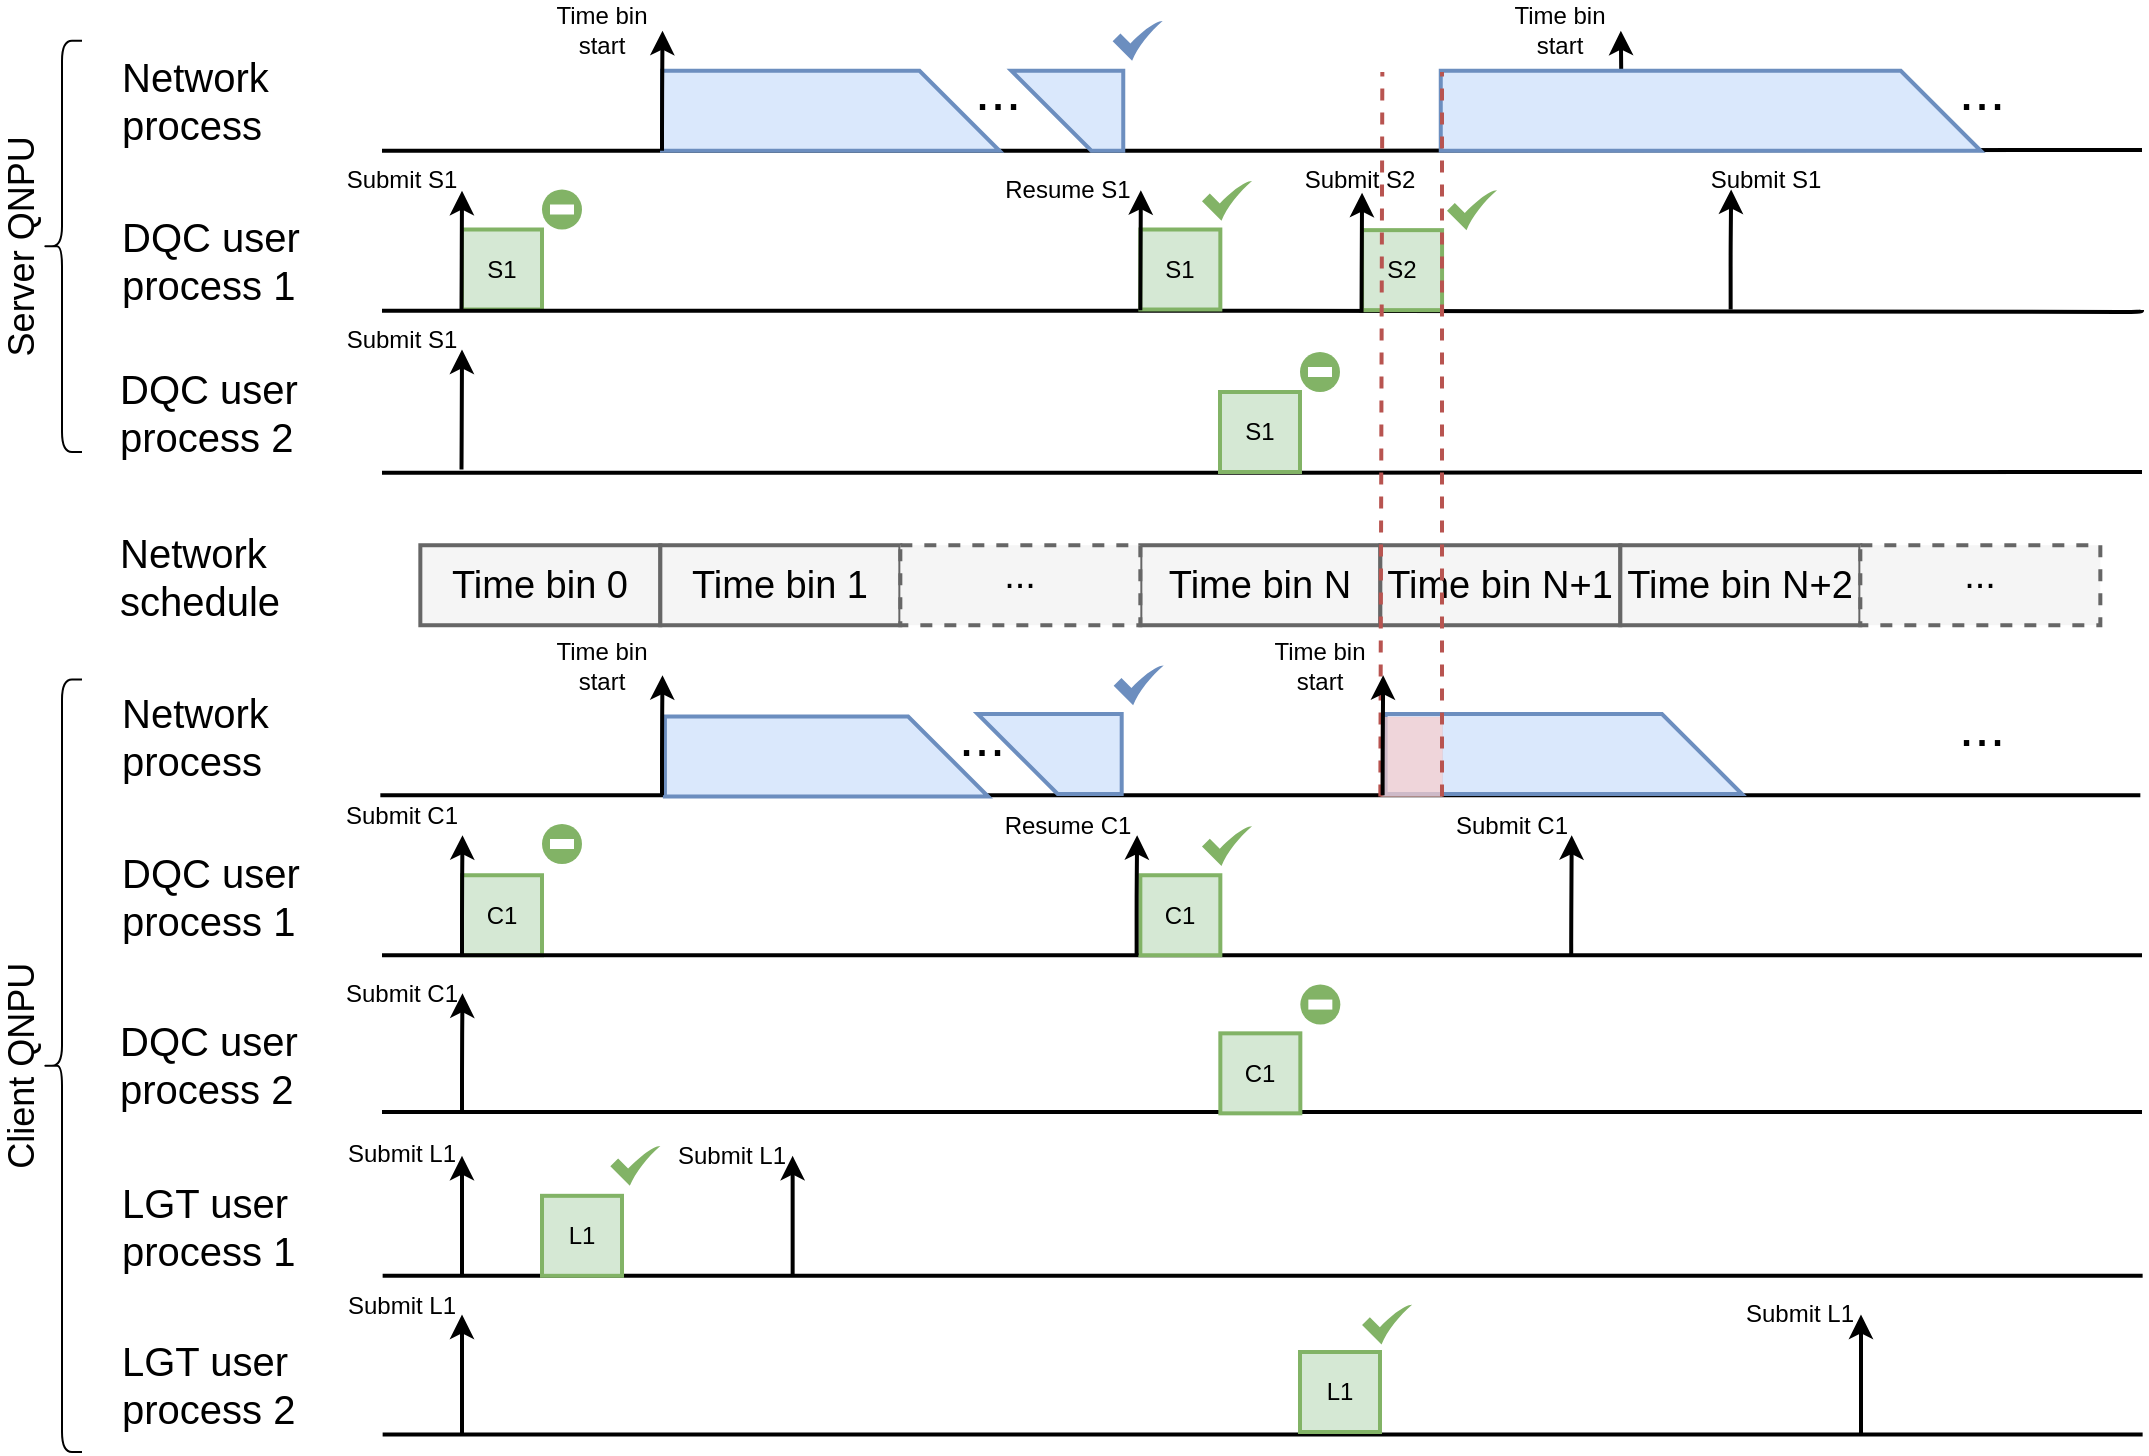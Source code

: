 <mxfile>
    <diagram id="mJ-dKqEsO_aJzeUCnxig" name="Page-1">
        <mxGraphModel dx="-2106" dy="-774" grid="1" gridSize="10" guides="1" tooltips="1" connect="1" arrows="1" fold="1" page="1" pageScale="1" pageWidth="1100" pageHeight="850" background="#ffffff" math="0" shadow="0">
            <root>
                <mxCell id="0"/>
                <mxCell id="1" parent="0"/>
                <mxCell id="398" value="C1" style="rounded=0;whiteSpace=wrap;html=1;strokeWidth=2;fillColor=#d5e8d4;strokeColor=#82b366;" parent="1" vertex="1">
                    <mxGeometry x="3580.0" y="2231.62" width="40" height="40" as="geometry"/>
                </mxCell>
                <mxCell id="399" value="Time bin 0" style="rounded=0;whiteSpace=wrap;html=1;strokeWidth=2;fillColor=#f5f5f5;strokeColor=#666666;fontFamily=Helvetica;fontSize=19;" parent="1" vertex="1">
                    <mxGeometry x="3559.17" y="2066.62" width="120" height="40" as="geometry"/>
                </mxCell>
                <mxCell id="400" value="Time bin 1" style="rounded=0;whiteSpace=wrap;html=1;strokeWidth=2;fillColor=#f5f5f5;strokeColor=#666666;fontFamily=Helvetica;fontSize=19;" parent="1" vertex="1">
                    <mxGeometry x="3679.17" y="2066.62" width="120" height="40" as="geometry"/>
                </mxCell>
                <mxCell id="401" style="edgeStyle=orthogonalEdgeStyle;rounded=1;orthogonalLoop=1;jettySize=auto;html=1;strokeWidth=2;" parent="1" edge="1">
                    <mxGeometry relative="1" as="geometry">
                        <mxPoint x="3580.25" y="2211.62" as="targetPoint"/>
                        <mxPoint x="3580.0" y="2271.62" as="sourcePoint"/>
                        <Array as="points">
                            <mxPoint x="3580" y="2242"/>
                            <mxPoint x="3580" y="2242"/>
                        </Array>
                    </mxGeometry>
                </mxCell>
                <mxCell id="402" value="Network schedule" style="text;html=1;strokeColor=none;fillColor=none;align=left;verticalAlign=middle;whiteSpace=wrap;rounded=0;fontSize=20;fontColor=#000000;fontFamily=Helvetica;spacing=0;" parent="1" vertex="1">
                    <mxGeometry x="3409.17" y="2051.62" width="100" height="60" as="geometry"/>
                </mxCell>
                <mxCell id="403" value="Network process" style="text;html=1;strokeColor=none;fillColor=none;align=left;verticalAlign=middle;whiteSpace=wrap;rounded=0;fontSize=20;fontColor=#000000;fontFamily=Helvetica;spacing=0;" parent="1" vertex="1">
                    <mxGeometry x="3410.0" y="2131.62" width="100" height="60" as="geometry"/>
                </mxCell>
                <mxCell id="404" value="DQC user process 1" style="text;html=1;strokeColor=none;fillColor=none;align=left;verticalAlign=middle;whiteSpace=wrap;rounded=0;fontSize=20;fontColor=#000000;fontFamily=Helvetica;spacing=0;" parent="1" vertex="1">
                    <mxGeometry x="3410.0" y="2211.62" width="100" height="60" as="geometry"/>
                </mxCell>
                <mxCell id="405" style="edgeStyle=orthogonalEdgeStyle;rounded=1;orthogonalLoop=1;jettySize=auto;html=1;strokeWidth=2;endArrow=none;endFill=0;" parent="1" edge="1">
                    <mxGeometry relative="1" as="geometry">
                        <mxPoint x="4419.17" y="2191.62" as="targetPoint"/>
                        <mxPoint x="3539.17" y="2191.62" as="sourcePoint"/>
                    </mxGeometry>
                </mxCell>
                <mxCell id="407" style="edgeStyle=orthogonalEdgeStyle;rounded=1;orthogonalLoop=1;jettySize=auto;html=1;strokeWidth=2;endArrow=none;endFill=0;" parent="1" edge="1">
                    <mxGeometry relative="1" as="geometry">
                        <mxPoint x="4420" y="2271.62" as="targetPoint"/>
                        <mxPoint x="3540.0" y="2271.62" as="sourcePoint"/>
                    </mxGeometry>
                </mxCell>
                <mxCell id="408" value="Time bin N" style="rounded=0;whiteSpace=wrap;html=1;strokeWidth=2;fillColor=#f5f5f5;strokeColor=#666666;fontFamily=Helvetica;fontSize=19;" parent="1" vertex="1">
                    <mxGeometry x="3919.17" y="2066.62" width="120" height="40" as="geometry"/>
                </mxCell>
                <mxCell id="409" value="Time bin N+1" style="rounded=0;whiteSpace=wrap;html=1;strokeWidth=2;fillColor=#f5f5f5;strokeColor=#666666;fontFamily=Helvetica;fontSize=19;" parent="1" vertex="1">
                    <mxGeometry x="4039.17" y="2066.62" width="120" height="40" as="geometry"/>
                </mxCell>
                <mxCell id="410" value="C1" style="rounded=0;whiteSpace=wrap;html=1;strokeWidth=2;fillColor=#d5e8d4;strokeColor=#82b366;" parent="1" vertex="1">
                    <mxGeometry x="3919.17" y="2231.62" width="40" height="40" as="geometry"/>
                </mxCell>
                <mxCell id="411" value="" style="shape=card;whiteSpace=wrap;html=1;size=100;rotation=-90;fillColor=#dae8fc;strokeColor=#6c8ebf;strokeWidth=2;" parent="1" vertex="1">
                    <mxGeometry x="3853.84" y="2134.98" width="40" height="72.01" as="geometry"/>
                </mxCell>
                <mxCell id="412" value="" style="shape=card;whiteSpace=wrap;html=1;size=100;rotation=90;fillColor=#dae8fc;strokeColor=#6c8ebf;strokeWidth=2;" parent="1" vertex="1">
                    <mxGeometry x="3742.27" y="2091.43" width="40" height="161.62" as="geometry"/>
                </mxCell>
                <mxCell id="413" value="" style="rounded=0;whiteSpace=wrap;html=1;strokeWidth=2;fillColor=#f5f5f5;strokeColor=#666666;fontFamily=Helvetica;fontSize=19;dashed=1;" parent="1" vertex="1">
                    <mxGeometry x="3799.17" y="2066.62" width="120" height="40" as="geometry"/>
                </mxCell>
                <mxCell id="414" value="..." style="text;html=1;align=center;verticalAlign=middle;whiteSpace=wrap;rounded=0;fontSize=28;" parent="1" vertex="1">
                    <mxGeometry x="3810.0" y="2146.62" width="60" height="30" as="geometry"/>
                </mxCell>
                <mxCell id="416" style="edgeStyle=orthogonalEdgeStyle;rounded=1;orthogonalLoop=1;jettySize=auto;html=1;strokeWidth=2;" parent="1" edge="1">
                    <mxGeometry relative="1" as="geometry">
                        <mxPoint x="3580.0" y="2371.91" as="targetPoint"/>
                        <mxPoint x="3580.0" y="2431.91" as="sourcePoint"/>
                    </mxGeometry>
                </mxCell>
                <mxCell id="417" value="LGT user process 1" style="text;html=1;strokeColor=none;fillColor=none;align=left;verticalAlign=middle;whiteSpace=wrap;rounded=0;fontSize=20;fontColor=#000000;fontFamily=Helvetica;spacing=0;" parent="1" vertex="1">
                    <mxGeometry x="3410.32" y="2376.91" width="100" height="60" as="geometry"/>
                </mxCell>
                <mxCell id="418" style="edgeStyle=orthogonalEdgeStyle;rounded=1;orthogonalLoop=1;jettySize=auto;html=1;strokeWidth=2;endArrow=none;endFill=0;" parent="1" edge="1">
                    <mxGeometry relative="1" as="geometry">
                        <mxPoint x="4420.32" y="2431.91" as="targetPoint"/>
                        <mxPoint x="3540.32" y="2431.91" as="sourcePoint"/>
                    </mxGeometry>
                </mxCell>
                <mxCell id="419" value="L1" style="rounded=0;whiteSpace=wrap;html=1;strokeWidth=2;fillColor=#d5e8d4;strokeColor=#82b366;" parent="1" vertex="1">
                    <mxGeometry x="3620.0" y="2391.91" width="40" height="40" as="geometry"/>
                </mxCell>
                <mxCell id="420" value="" style="group" parent="1" vertex="1" connectable="0">
                    <mxGeometry x="3620.0" y="2206" width="20" height="20" as="geometry"/>
                </mxCell>
                <mxCell id="421" value="" style="ellipse;whiteSpace=wrap;html=1;aspect=fixed;strokeWidth=2;fillColor=#82B366;fontFamily=Times New Roman;fontSize=20;align=left;strokeColor=none;" parent="420" vertex="1">
                    <mxGeometry width="20" height="20" as="geometry"/>
                </mxCell>
                <mxCell id="422" value="" style="rounded=0;whiteSpace=wrap;html=1;strokeWidth=2;fontFamily=Times New Roman;fontSize=20;align=left;strokeColor=none;fillColor=#FFFFFF;" parent="420" vertex="1">
                    <mxGeometry x="4" y="7.5" width="12" height="5" as="geometry"/>
                </mxCell>
                <mxCell id="423" value="Submit C1" style="text;html=1;align=center;verticalAlign=middle;whiteSpace=wrap;rounded=0;" parent="1" vertex="1">
                    <mxGeometry x="3520.0" y="2186.62" width="60" height="30" as="geometry"/>
                </mxCell>
                <mxCell id="424" value="Submit L1" style="text;html=1;align=center;verticalAlign=middle;whiteSpace=wrap;rounded=0;" parent="1" vertex="1">
                    <mxGeometry x="3520.0" y="2356.29" width="60" height="30" as="geometry"/>
                </mxCell>
                <mxCell id="426" style="edgeStyle=orthogonalEdgeStyle;rounded=1;orthogonalLoop=1;jettySize=auto;html=1;strokeWidth=2;" parent="1" edge="1">
                    <mxGeometry relative="1" as="geometry">
                        <mxPoint x="3680.25" y="2131.62" as="targetPoint"/>
                        <mxPoint x="3680.0" y="2191.62" as="sourcePoint"/>
                        <Array as="points">
                            <mxPoint x="3680" y="2162"/>
                            <mxPoint x="3680" y="2162"/>
                        </Array>
                    </mxGeometry>
                </mxCell>
                <mxCell id="427" value="Time bin start" style="text;html=1;align=center;verticalAlign=middle;whiteSpace=wrap;rounded=0;" parent="1" vertex="1">
                    <mxGeometry x="3620.0" y="2111.62" width="60" height="30" as="geometry"/>
                </mxCell>
                <mxCell id="428" value="" style="html=1;aspect=fixed;strokeColor=none;shadow=0;align=center;verticalAlign=top;shape=mxgraph.gcp2.check;fontFamily=Times New Roman;fontSize=20;fillColor=#6C8EBF;" parent="1" vertex="1">
                    <mxGeometry x="3905.83" y="2126.62" width="25" height="20" as="geometry"/>
                </mxCell>
                <mxCell id="429" style="edgeStyle=orthogonalEdgeStyle;rounded=1;orthogonalLoop=1;jettySize=auto;html=1;strokeWidth=2;" parent="1" edge="1">
                    <mxGeometry relative="1" as="geometry">
                        <mxPoint x="3917.57" y="2211.62" as="targetPoint"/>
                        <mxPoint x="3917.32" y="2271.62" as="sourcePoint"/>
                        <Array as="points">
                            <mxPoint x="3917" y="2242"/>
                            <mxPoint x="3918" y="2242"/>
                        </Array>
                    </mxGeometry>
                </mxCell>
                <mxCell id="430" value="Resume C1" style="text;html=1;align=center;verticalAlign=middle;whiteSpace=wrap;rounded=0;" parent="1" vertex="1">
                    <mxGeometry x="3847.66" y="2191.62" width="70" height="30" as="geometry"/>
                </mxCell>
                <mxCell id="431" value="" style="html=1;aspect=fixed;strokeColor=none;shadow=0;align=center;verticalAlign=top;shape=mxgraph.gcp2.check;fontFamily=Times New Roman;fontSize=20;fillColor=#82B366;" parent="1" vertex="1">
                    <mxGeometry x="3950.0" y="2206.99" width="25" height="20" as="geometry"/>
                </mxCell>
                <mxCell id="432" style="edgeStyle=orthogonalEdgeStyle;rounded=1;orthogonalLoop=1;jettySize=auto;html=1;strokeWidth=2;" parent="1" edge="1">
                    <mxGeometry relative="1" as="geometry">
                        <mxPoint x="3745.32" y="2371.91" as="targetPoint"/>
                        <mxPoint x="3745.32" y="2431.91" as="sourcePoint"/>
                    </mxGeometry>
                </mxCell>
                <mxCell id="433" value="Submit L1" style="text;html=1;align=center;verticalAlign=middle;whiteSpace=wrap;rounded=0;" parent="1" vertex="1">
                    <mxGeometry x="3685.32" y="2356.91" width="60" height="30" as="geometry"/>
                </mxCell>
                <mxCell id="434" value="" style="html=1;aspect=fixed;strokeColor=none;shadow=0;align=center;verticalAlign=top;shape=mxgraph.gcp2.check;fontFamily=Times New Roman;fontSize=20;fillColor=#82B366;" parent="1" vertex="1">
                    <mxGeometry x="3654.17" y="2366.91" width="25" height="20" as="geometry"/>
                </mxCell>
                <mxCell id="435" value="S1" style="rounded=0;whiteSpace=wrap;html=1;strokeWidth=2;fillColor=#d5e8d4;strokeColor=#82b366;" parent="1" vertex="1">
                    <mxGeometry x="3580" y="1908.75" width="40" height="40" as="geometry"/>
                </mxCell>
                <mxCell id="436" style="edgeStyle=orthogonalEdgeStyle;rounded=1;orthogonalLoop=1;jettySize=auto;html=1;strokeWidth=2;" parent="1" edge="1">
                    <mxGeometry relative="1" as="geometry">
                        <mxPoint x="3580" y="1889.37" as="targetPoint"/>
                        <mxPoint x="3579.75" y="1949.37" as="sourcePoint"/>
                        <Array as="points">
                            <mxPoint x="3580" y="1940"/>
                            <mxPoint x="3580" y="1940"/>
                        </Array>
                    </mxGeometry>
                </mxCell>
                <mxCell id="437" value="Network process" style="text;html=1;strokeColor=none;fillColor=none;align=left;verticalAlign=middle;whiteSpace=wrap;rounded=0;fontSize=20;fontColor=#000000;fontFamily=Helvetica;spacing=0;" parent="1" vertex="1">
                    <mxGeometry x="3410" y="1814.37" width="100" height="60" as="geometry"/>
                </mxCell>
                <mxCell id="438" value="DQC user process 1" style="text;html=1;strokeColor=none;fillColor=none;align=left;verticalAlign=middle;whiteSpace=wrap;rounded=0;fontSize=20;fontColor=#000000;fontFamily=Helvetica;spacing=0;" parent="1" vertex="1">
                    <mxGeometry x="3410" y="1894.37" width="100" height="60" as="geometry"/>
                </mxCell>
                <mxCell id="439" style="edgeStyle=orthogonalEdgeStyle;rounded=1;orthogonalLoop=1;jettySize=auto;html=1;strokeWidth=2;endArrow=none;endFill=0;" parent="1" edge="1">
                    <mxGeometry relative="1" as="geometry">
                        <mxPoint x="4420" y="1869" as="targetPoint"/>
                        <mxPoint x="3540" y="1869.37" as="sourcePoint"/>
                        <Array as="points">
                            <mxPoint x="3980" y="1869"/>
                            <mxPoint x="4420" y="1869"/>
                        </Array>
                    </mxGeometry>
                </mxCell>
                <mxCell id="440" style="edgeStyle=orthogonalEdgeStyle;rounded=1;orthogonalLoop=1;jettySize=auto;html=1;strokeWidth=2;endArrow=none;endFill=0;" parent="1" edge="1">
                    <mxGeometry relative="1" as="geometry">
                        <mxPoint x="4420" y="1949" as="targetPoint"/>
                        <mxPoint x="3540" y="1949.37" as="sourcePoint"/>
                        <Array as="points">
                            <mxPoint x="3980" y="1949"/>
                            <mxPoint x="4420" y="1950"/>
                        </Array>
                    </mxGeometry>
                </mxCell>
                <mxCell id="441" value="S1" style="rounded=0;whiteSpace=wrap;html=1;strokeWidth=2;fillColor=#d5e8d4;strokeColor=#82b366;" parent="1" vertex="1">
                    <mxGeometry x="3919.17" y="1908.75" width="40" height="40" as="geometry"/>
                </mxCell>
                <mxCell id="442" value="" style="shape=card;whiteSpace=wrap;html=1;size=100;rotation=-90;fillColor=#dae8fc;strokeColor=#6c8ebf;strokeWidth=2;" parent="1" vertex="1">
                    <mxGeometry x="3862.66" y="1821.41" width="40" height="55.94" as="geometry"/>
                </mxCell>
                <mxCell id="443" value="" style="shape=card;whiteSpace=wrap;html=1;size=100;rotation=90;fillColor=#dae8fc;strokeColor=#6c8ebf;strokeWidth=2;" parent="1" vertex="1">
                    <mxGeometry x="3744.38" y="1765" width="40" height="168.75" as="geometry"/>
                </mxCell>
                <mxCell id="444" value="..." style="text;html=1;align=center;verticalAlign=middle;whiteSpace=wrap;rounded=0;fontSize=28;" parent="1" vertex="1">
                    <mxGeometry x="3817.5" y="1824.37" width="60" height="30" as="geometry"/>
                </mxCell>
                <mxCell id="445" value="" style="group" parent="1" vertex="1" connectable="0">
                    <mxGeometry x="3620" y="1888.75" width="20" height="20" as="geometry"/>
                </mxCell>
                <mxCell id="446" value="" style="ellipse;whiteSpace=wrap;html=1;aspect=fixed;strokeWidth=2;fillColor=#82B366;fontFamily=Times New Roman;fontSize=20;align=left;strokeColor=none;" parent="445" vertex="1">
                    <mxGeometry width="20" height="20" as="geometry"/>
                </mxCell>
                <mxCell id="447" value="" style="rounded=0;whiteSpace=wrap;html=1;strokeWidth=2;fontFamily=Times New Roman;fontSize=20;align=left;strokeColor=none;fillColor=#FFFFFF;" parent="445" vertex="1">
                    <mxGeometry x="4" y="7.5" width="12" height="5" as="geometry"/>
                </mxCell>
                <mxCell id="448" value="Submit S1" style="text;html=1;align=center;verticalAlign=middle;whiteSpace=wrap;rounded=0;" parent="1" vertex="1">
                    <mxGeometry x="3520" y="1869.37" width="60" height="30" as="geometry"/>
                </mxCell>
                <mxCell id="449" style="edgeStyle=orthogonalEdgeStyle;rounded=1;orthogonalLoop=1;jettySize=auto;html=1;strokeWidth=2;" parent="1" edge="1">
                    <mxGeometry relative="1" as="geometry">
                        <mxPoint x="3680.25" y="1809.37" as="targetPoint"/>
                        <mxPoint x="3680" y="1869.37" as="sourcePoint"/>
                        <Array as="points">
                            <mxPoint x="3680" y="1850"/>
                            <mxPoint x="3680" y="1850"/>
                        </Array>
                    </mxGeometry>
                </mxCell>
                <mxCell id="450" value="Time bin start" style="text;html=1;align=center;verticalAlign=middle;whiteSpace=wrap;rounded=0;" parent="1" vertex="1">
                    <mxGeometry x="3620" y="1794.37" width="60" height="30" as="geometry"/>
                </mxCell>
                <mxCell id="451" value="" style="html=1;aspect=fixed;strokeColor=none;shadow=0;align=center;verticalAlign=top;shape=mxgraph.gcp2.check;fontFamily=Times New Roman;fontSize=20;fillColor=#6C8EBF;" parent="1" vertex="1">
                    <mxGeometry x="3905.32" y="1804.37" width="25" height="20" as="geometry"/>
                </mxCell>
                <mxCell id="452" style="edgeStyle=orthogonalEdgeStyle;rounded=1;orthogonalLoop=1;jettySize=auto;html=1;strokeWidth=2;" parent="1" edge="1">
                    <mxGeometry relative="1" as="geometry">
                        <mxPoint x="3919.42" y="1889.07" as="targetPoint"/>
                        <mxPoint x="3919.17" y="1949.07" as="sourcePoint"/>
                        <Array as="points">
                            <mxPoint x="3920" y="1940"/>
                            <mxPoint x="3920" y="1940"/>
                        </Array>
                    </mxGeometry>
                </mxCell>
                <mxCell id="453" value="Resume S1" style="text;html=1;align=center;verticalAlign=middle;whiteSpace=wrap;rounded=0;" parent="1" vertex="1">
                    <mxGeometry x="3847.66" y="1874.37" width="70" height="30" as="geometry"/>
                </mxCell>
                <mxCell id="454" value="" style="html=1;aspect=fixed;strokeColor=none;shadow=0;align=center;verticalAlign=top;shape=mxgraph.gcp2.check;fontFamily=Times New Roman;fontSize=20;fillColor=#82B366;" parent="1" vertex="1">
                    <mxGeometry x="3950" y="1884.37" width="25" height="20" as="geometry"/>
                </mxCell>
                <mxCell id="455" value="Submit S2" style="text;html=1;align=center;verticalAlign=middle;whiteSpace=wrap;rounded=0;" parent="1" vertex="1">
                    <mxGeometry x="3999" y="1869.37" width="60" height="30" as="geometry"/>
                </mxCell>
                <mxCell id="456" value="S2" style="rounded=0;whiteSpace=wrap;html=1;strokeWidth=2;fillColor=#d5e8d4;strokeColor=#82b366;" parent="1" vertex="1">
                    <mxGeometry x="4030.03" y="1909.07" width="40" height="40" as="geometry"/>
                </mxCell>
                <mxCell id="457" style="edgeStyle=orthogonalEdgeStyle;rounded=1;orthogonalLoop=1;jettySize=auto;html=1;strokeWidth=2;" parent="1" edge="1">
                    <mxGeometry relative="1" as="geometry">
                        <mxPoint x="4030.03" y="1890.32" as="targetPoint"/>
                        <mxPoint x="4029.78" y="1950.32" as="sourcePoint"/>
                        <Array as="points">
                            <mxPoint x="4030" y="1940"/>
                            <mxPoint x="4030" y="1940"/>
                        </Array>
                    </mxGeometry>
                </mxCell>
                <mxCell id="458" style="edgeStyle=orthogonalEdgeStyle;rounded=1;orthogonalLoop=1;jettySize=auto;html=1;strokeWidth=2;" parent="1" edge="1">
                    <mxGeometry relative="1" as="geometry">
                        <mxPoint x="4214.58" y="1888.75" as="targetPoint"/>
                        <mxPoint x="4214.33" y="1948.75" as="sourcePoint"/>
                        <Array as="points">
                            <mxPoint x="4214" y="1919"/>
                        </Array>
                    </mxGeometry>
                </mxCell>
                <mxCell id="459" value="Submit S1" style="text;html=1;align=center;verticalAlign=middle;whiteSpace=wrap;rounded=0;" parent="1" vertex="1">
                    <mxGeometry x="4201.83" y="1869.05" width="60" height="30" as="geometry"/>
                </mxCell>
                <mxCell id="460" value="Time bin N+2" style="rounded=0;whiteSpace=wrap;html=1;strokeWidth=2;fillColor=#f5f5f5;strokeColor=#666666;fontFamily=Helvetica;fontSize=19;" parent="1" vertex="1">
                    <mxGeometry x="4159.17" y="2066.62" width="120" height="40" as="geometry"/>
                </mxCell>
                <mxCell id="462" style="edgeStyle=orthogonalEdgeStyle;rounded=1;orthogonalLoop=1;jettySize=auto;html=1;strokeWidth=2;" parent="1" edge="1">
                    <mxGeometry relative="1" as="geometry">
                        <mxPoint x="4134.85" y="2211.62" as="targetPoint"/>
                        <mxPoint x="4134.6" y="2271.62" as="sourcePoint"/>
                        <Array as="points">
                            <mxPoint x="4135" y="2260"/>
                            <mxPoint x="4135" y="2260"/>
                        </Array>
                    </mxGeometry>
                </mxCell>
                <mxCell id="466" value="Submit C1" style="text;html=1;align=center;verticalAlign=middle;whiteSpace=wrap;rounded=0;" parent="1" vertex="1">
                    <mxGeometry x="4075.0" y="2191.62" width="60" height="30" as="geometry"/>
                </mxCell>
                <mxCell id="471" value="" style="shape=card;whiteSpace=wrap;html=1;size=100;rotation=90;fillColor=#dae8fc;strokeColor=#6c8ebf;strokeWidth=2;" parent="1" vertex="1">
                    <mxGeometry x="4110.89" y="2081.89" width="40" height="178.2" as="geometry"/>
                </mxCell>
                <mxCell id="473" value="Time bin start" style="text;html=1;align=center;verticalAlign=middle;whiteSpace=wrap;rounded=0;" parent="1" vertex="1">
                    <mxGeometry x="3979.17" y="2111.62" width="60" height="30" as="geometry"/>
                </mxCell>
                <mxCell id="474" style="edgeStyle=orthogonalEdgeStyle;rounded=1;orthogonalLoop=1;jettySize=auto;html=1;strokeWidth=2;" parent="1" edge="1">
                    <mxGeometry relative="1" as="geometry">
                        <mxPoint x="4159.42" y="1809.37" as="targetPoint"/>
                        <mxPoint x="4159.17" y="1869.37" as="sourcePoint"/>
                    </mxGeometry>
                </mxCell>
                <mxCell id="475" value="Time bin start" style="text;html=1;align=center;verticalAlign=middle;whiteSpace=wrap;rounded=0;" parent="1" vertex="1">
                    <mxGeometry x="4099.17" y="1794.37" width="60" height="30" as="geometry"/>
                </mxCell>
                <mxCell id="476" value="" style="shape=card;whiteSpace=wrap;html=1;size=100;rotation=90;fillColor=#dae8fc;strokeColor=#6c8ebf;strokeWidth=2;" parent="1" vertex="1">
                    <mxGeometry x="4184.38" y="1714.38" width="40" height="270" as="geometry"/>
                </mxCell>
                <mxCell id="477" value="..." style="text;html=1;align=center;verticalAlign=middle;whiteSpace=wrap;rounded=0;fontSize=28;" parent="1" vertex="1">
                    <mxGeometry x="4310" y="1824.37" width="60" height="30" as="geometry"/>
                </mxCell>
                <mxCell id="478" value="..." style="text;html=1;align=center;verticalAlign=middle;whiteSpace=wrap;rounded=0;fontSize=28;" parent="1" vertex="1">
                    <mxGeometry x="4310" y="2141.62" width="60" height="30" as="geometry"/>
                </mxCell>
                <mxCell id="481" value="" style="rounded=0;whiteSpace=wrap;html=1;strokeWidth=2;fillColor=#f5f5f5;strokeColor=#666666;fontFamily=Helvetica;fontSize=19;dashed=1;" parent="1" vertex="1">
                    <mxGeometry x="4279.17" y="2066.62" width="120" height="40" as="geometry"/>
                </mxCell>
                <mxCell id="482" value="..." style="text;html=1;align=center;verticalAlign=middle;whiteSpace=wrap;rounded=0;fontSize=19;fontFamily=Helvetica;" parent="1" vertex="1">
                    <mxGeometry x="3829.17" y="2066.62" width="60" height="30" as="geometry"/>
                </mxCell>
                <mxCell id="483" value="..." style="text;html=1;align=center;verticalAlign=middle;whiteSpace=wrap;rounded=0;fontSize=19;fontFamily=Helvetica;" parent="1" vertex="1">
                    <mxGeometry x="4309.17" y="2066.62" width="60" height="30" as="geometry"/>
                </mxCell>
                <mxCell id="484" value="Server QNPU" style="shape=curlyBracket;whiteSpace=wrap;html=1;rounded=1;labelPosition=left;verticalLabelPosition=middle;align=center;verticalAlign=middle;horizontal=0;fontSize=18;" parent="1" vertex="1">
                    <mxGeometry x="3370" y="1814.37" width="20" height="205.63" as="geometry"/>
                </mxCell>
                <mxCell id="485" value="Client QNPU" style="shape=curlyBracket;whiteSpace=wrap;html=1;rounded=1;labelPosition=left;verticalLabelPosition=middle;align=center;verticalAlign=middle;horizontal=0;fontSize=18;" parent="1" vertex="1">
                    <mxGeometry x="3370" y="2133.81" width="20" height="386.19" as="geometry"/>
                </mxCell>
                <mxCell id="531" style="edgeStyle=orthogonalEdgeStyle;rounded=1;orthogonalLoop=1;jettySize=auto;html=1;strokeWidth=2;" parent="1" edge="1">
                    <mxGeometry relative="1" as="geometry">
                        <mxPoint x="3580" y="1968.75" as="targetPoint"/>
                        <mxPoint x="3579.75" y="2028.75" as="sourcePoint"/>
                        <Array as="points">
                            <mxPoint x="3580" y="2020"/>
                            <mxPoint x="3580" y="2020"/>
                        </Array>
                    </mxGeometry>
                </mxCell>
                <mxCell id="532" style="edgeStyle=orthogonalEdgeStyle;rounded=1;orthogonalLoop=1;jettySize=auto;html=1;strokeWidth=2;endArrow=none;endFill=0;" parent="1" edge="1">
                    <mxGeometry relative="1" as="geometry">
                        <mxPoint x="4420" y="2030.0" as="targetPoint"/>
                        <mxPoint x="3540.0" y="2030.37" as="sourcePoint"/>
                        <Array as="points">
                            <mxPoint x="3980" y="2030"/>
                            <mxPoint x="4420" y="2030"/>
                        </Array>
                    </mxGeometry>
                </mxCell>
                <mxCell id="537" value="Submit S1" style="text;html=1;align=center;verticalAlign=middle;whiteSpace=wrap;rounded=0;" parent="1" vertex="1">
                    <mxGeometry x="3520" y="1948.75" width="60" height="30" as="geometry"/>
                </mxCell>
                <mxCell id="546" value="S1" style="rounded=0;whiteSpace=wrap;html=1;strokeWidth=2;fillColor=#d5e8d4;strokeColor=#82b366;" parent="1" vertex="1">
                    <mxGeometry x="3959" y="1990.0" width="40" height="40" as="geometry"/>
                </mxCell>
                <mxCell id="547" value="" style="group" parent="1" vertex="1" connectable="0">
                    <mxGeometry x="3999" y="1970.0" width="20" height="20" as="geometry"/>
                </mxCell>
                <mxCell id="548" value="" style="ellipse;whiteSpace=wrap;html=1;aspect=fixed;strokeWidth=2;fillColor=#82B366;fontFamily=Times New Roman;fontSize=20;align=left;strokeColor=none;" parent="547" vertex="1">
                    <mxGeometry width="20" height="20" as="geometry"/>
                </mxCell>
                <mxCell id="549" value="" style="rounded=0;whiteSpace=wrap;html=1;strokeWidth=2;fontFamily=Times New Roman;fontSize=20;align=left;strokeColor=none;fillColor=#FFFFFF;" parent="547" vertex="1">
                    <mxGeometry x="4" y="7.5" width="12" height="5" as="geometry"/>
                </mxCell>
                <mxCell id="550" value="DQC user process 2" style="text;html=1;strokeColor=none;fillColor=none;align=left;verticalAlign=middle;whiteSpace=wrap;rounded=0;fontSize=20;fontColor=#000000;fontFamily=Helvetica;spacing=0;" parent="1" vertex="1">
                    <mxGeometry x="3409.17" y="1970" width="100" height="60" as="geometry"/>
                </mxCell>
                <mxCell id="572" style="edgeStyle=orthogonalEdgeStyle;rounded=1;orthogonalLoop=1;jettySize=auto;html=1;strokeWidth=2;" parent="1" edge="1">
                    <mxGeometry relative="1" as="geometry">
                        <mxPoint x="3580.25" y="2290.67" as="targetPoint"/>
                        <mxPoint x="3580.0" y="2350.67" as="sourcePoint"/>
                        <Array as="points">
                            <mxPoint x="3580" y="2321"/>
                            <mxPoint x="3580" y="2321"/>
                        </Array>
                    </mxGeometry>
                </mxCell>
                <mxCell id="573" value="DQC user process 2" style="text;html=1;strokeColor=none;fillColor=none;align=left;verticalAlign=middle;whiteSpace=wrap;rounded=0;fontSize=20;fontColor=#000000;fontFamily=Helvetica;spacing=0;" parent="1" vertex="1">
                    <mxGeometry x="3409.17" y="2296.29" width="100" height="60" as="geometry"/>
                </mxCell>
                <mxCell id="574" style="edgeStyle=orthogonalEdgeStyle;rounded=1;orthogonalLoop=1;jettySize=auto;html=1;strokeWidth=2;endArrow=none;endFill=0;" parent="1" edge="1">
                    <mxGeometry relative="1" as="geometry">
                        <mxPoint x="4420" y="2350" as="targetPoint"/>
                        <mxPoint x="3540.0" y="2350" as="sourcePoint"/>
                    </mxGeometry>
                </mxCell>
                <mxCell id="579" value="Submit C1" style="text;html=1;align=center;verticalAlign=middle;whiteSpace=wrap;rounded=0;" parent="1" vertex="1">
                    <mxGeometry x="3520.0" y="2276.29" width="60" height="30" as="geometry"/>
                </mxCell>
                <mxCell id="583" value="C1" style="rounded=0;whiteSpace=wrap;html=1;strokeWidth=2;fillColor=#d5e8d4;strokeColor=#82b366;" parent="1" vertex="1">
                    <mxGeometry x="3959.17" y="2310.67" width="40" height="40" as="geometry"/>
                </mxCell>
                <mxCell id="585" value="" style="group" parent="1" vertex="1" connectable="0">
                    <mxGeometry x="3999.17" y="2286.29" width="20" height="20" as="geometry"/>
                </mxCell>
                <mxCell id="586" value="" style="ellipse;whiteSpace=wrap;html=1;aspect=fixed;strokeWidth=2;fillColor=#82B366;fontFamily=Times New Roman;fontSize=20;align=left;strokeColor=none;" parent="585" vertex="1">
                    <mxGeometry width="20" height="20" as="geometry"/>
                </mxCell>
                <mxCell id="587" value="" style="rounded=0;whiteSpace=wrap;html=1;strokeWidth=2;fontFamily=Times New Roman;fontSize=20;align=left;strokeColor=none;fillColor=#FFFFFF;" parent="585" vertex="1">
                    <mxGeometry x="4" y="7.5" width="12" height="5" as="geometry"/>
                </mxCell>
                <mxCell id="591" value="LGT user process 2" style="text;html=1;strokeColor=none;fillColor=none;align=left;verticalAlign=middle;whiteSpace=wrap;rounded=0;fontSize=20;fontColor=#000000;fontFamily=Helvetica;spacing=0;" parent="1" vertex="1">
                    <mxGeometry x="3410.32" y="2456.24" width="100" height="60" as="geometry"/>
                </mxCell>
                <mxCell id="592" style="edgeStyle=orthogonalEdgeStyle;rounded=1;orthogonalLoop=1;jettySize=auto;html=1;strokeWidth=2;endArrow=none;endFill=0;" parent="1" edge="1">
                    <mxGeometry relative="1" as="geometry">
                        <mxPoint x="4420.32" y="2511.24" as="targetPoint"/>
                        <mxPoint x="3540.32" y="2511.24" as="sourcePoint"/>
                    </mxGeometry>
                </mxCell>
                <mxCell id="593" value="L1" style="rounded=0;whiteSpace=wrap;html=1;strokeWidth=2;fillColor=#d5e8d4;strokeColor=#82b366;" parent="1" vertex="1">
                    <mxGeometry x="3999.0" y="2470" width="40" height="40" as="geometry"/>
                </mxCell>
                <mxCell id="594" value="Submit L1" style="text;html=1;align=center;verticalAlign=middle;whiteSpace=wrap;rounded=0;" parent="1" vertex="1">
                    <mxGeometry x="3520.0" y="2431.91" width="60" height="30" as="geometry"/>
                </mxCell>
                <mxCell id="598" value="" style="html=1;aspect=fixed;strokeColor=none;shadow=0;align=center;verticalAlign=top;shape=mxgraph.gcp2.check;fontFamily=Times New Roman;fontSize=20;fillColor=#82B366;" parent="1" vertex="1">
                    <mxGeometry x="4030.03" y="2446.24" width="25" height="20" as="geometry"/>
                </mxCell>
                <mxCell id="603" style="edgeStyle=orthogonalEdgeStyle;rounded=1;orthogonalLoop=1;jettySize=auto;html=1;strokeWidth=2;" parent="1" edge="1">
                    <mxGeometry relative="1" as="geometry">
                        <mxPoint x="4279.49" y="2451.24" as="targetPoint"/>
                        <mxPoint x="4279.49" y="2511.24" as="sourcePoint"/>
                    </mxGeometry>
                </mxCell>
                <mxCell id="604" value="Submit L1" style="text;html=1;align=center;verticalAlign=middle;whiteSpace=wrap;rounded=0;" parent="1" vertex="1">
                    <mxGeometry x="4219.49" y="2436.24" width="60" height="30" as="geometry"/>
                </mxCell>
                <mxCell id="605" style="edgeStyle=orthogonalEdgeStyle;rounded=1;orthogonalLoop=1;jettySize=auto;html=1;strokeWidth=2;" parent="1" edge="1">
                    <mxGeometry relative="1" as="geometry">
                        <mxPoint x="3580.0" y="2451.24" as="targetPoint"/>
                        <mxPoint x="3580.0" y="2511.24" as="sourcePoint"/>
                    </mxGeometry>
                </mxCell>
                <mxCell id="609" value="" style="html=1;aspect=fixed;strokeColor=none;shadow=0;align=center;verticalAlign=top;shape=mxgraph.gcp2.check;fontFamily=Times New Roman;fontSize=20;fillColor=#82B366;" parent="1" vertex="1">
                    <mxGeometry x="4072.5" y="1889.07" width="25" height="20" as="geometry"/>
                </mxCell>
                <mxCell id="614" value="" style="rounded=0;whiteSpace=wrap;html=1;strokeWidth=0;fillColor=#f8cecc;strokeColor=#b85450;opacity=70;" parent="1" vertex="1">
                    <mxGeometry x="4039" y="2152.24" width="31" height="40" as="geometry"/>
                </mxCell>
                <mxCell id="615" value="" style="endArrow=none;html=1;fillColor=#f8cecc;strokeColor=#b85450;strokeWidth=2;dashed=1;exitX=1.021;exitY=0.382;exitDx=0;exitDy=0;exitPerimeter=0;" parent="1" edge="1">
                    <mxGeometry width="50" height="50" relative="1" as="geometry">
                        <mxPoint x="4039.17" y="2192.24" as="sourcePoint"/>
                        <mxPoint x="4040.17" y="1830" as="targetPoint"/>
                    </mxGeometry>
                </mxCell>
                <mxCell id="472" style="edgeStyle=orthogonalEdgeStyle;rounded=1;orthogonalLoop=1;jettySize=auto;html=1;strokeWidth=2;" parent="1" edge="1">
                    <mxGeometry relative="1" as="geometry">
                        <mxPoint x="4040.57" y="2131.62" as="targetPoint"/>
                        <mxPoint x="4040.32" y="2191.62" as="sourcePoint"/>
                        <Array as="points">
                            <mxPoint x="4040" y="2180"/>
                            <mxPoint x="4040" y="2180"/>
                        </Array>
                    </mxGeometry>
                </mxCell>
                <mxCell id="613" value="" style="endArrow=none;html=1;fillColor=#f8cecc;strokeColor=#b85450;strokeWidth=2;dashed=1;exitX=1;exitY=1;exitDx=0;exitDy=0;" parent="1" source="614" edge="1">
                    <mxGeometry width="50" height="50" relative="1" as="geometry">
                        <mxPoint x="4120" y="2120" as="sourcePoint"/>
                        <mxPoint x="4070" y="1830" as="targetPoint"/>
                    </mxGeometry>
                </mxCell>
            </root>
        </mxGraphModel>
    </diagram>
</mxfile>